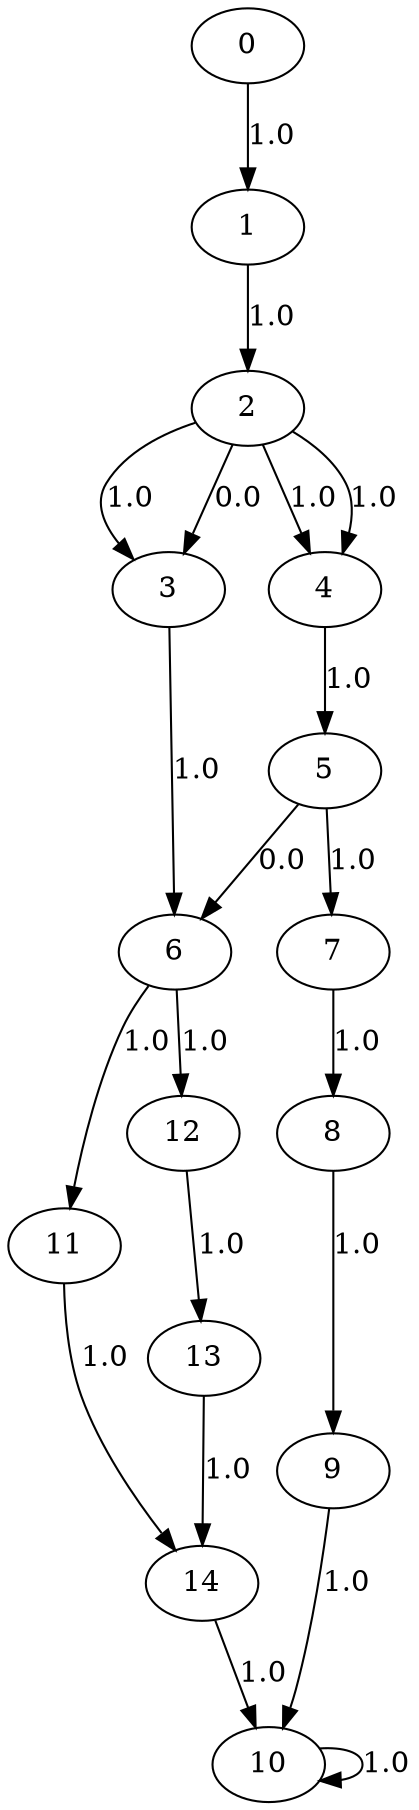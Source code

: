 digraph {
	11 -> 14[label= "1.0"];
	12 -> 13[label= "1.0"];
	13 -> 14[label= "1.0"];
	14 -> 10[label= "1.0"];
	0 -> 1[label= "1.0"];
	1 -> 2[label= "1.0"];
	2 -> 3[label= "1.0"];
	2 -> 4[label= "1.0"];
	2 -> 3[label= "0.0"];
	2 -> 4[label= "1.0"];
	3 -> 6[label= "1.0"];
	4 -> 5[label= "1.0"];
	5 -> 6[label= "0.0"];
	5 -> 7[label= "1.0"];
	6 -> 11[label= "1.0"];
	6 -> 12[label= "1.0"];
	7 -> 8[label= "1.0"];
	8 -> 9[label= "1.0"];
	9 -> 10[label= "1.0"];
	10 -> 10[label= "1.0"];
}